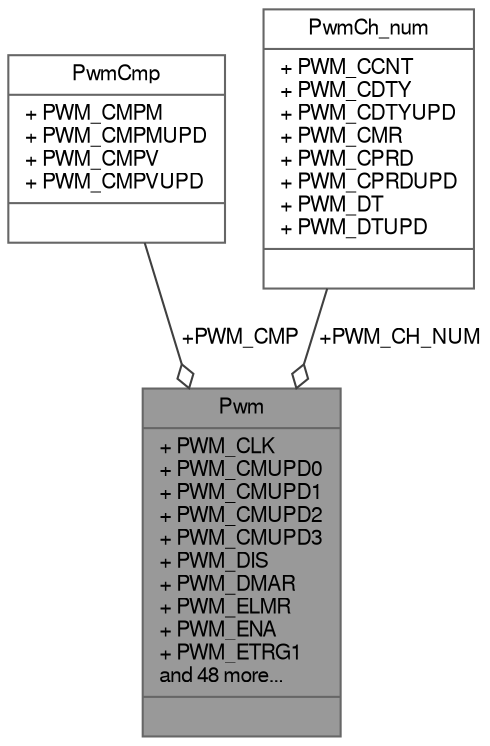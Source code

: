 digraph "Pwm"
{
 // LATEX_PDF_SIZE
  bgcolor="transparent";
  edge [fontname=FreeSans,fontsize=10,labelfontname=FreeSans,labelfontsize=10];
  node [fontname=FreeSans,fontsize=10,shape=box,height=0.2,width=0.4];
  Node1 [shape=record,label="{Pwm\n|+ PWM_CLK\l+ PWM_CMUPD0\l+ PWM_CMUPD1\l+ PWM_CMUPD2\l+ PWM_CMUPD3\l+ PWM_DIS\l+ PWM_DMAR\l+ PWM_ELMR\l+ PWM_ENA\l+ PWM_ETRG1\land 48 more...\l|}",height=0.2,width=0.4,color="gray40", fillcolor="grey60", style="filled", fontcolor="black",tooltip=" "];
  Node2 -> Node1 [color="grey25",style="solid",label=" +PWM_CMP" ,arrowhead="odiamond"];
  Node2 [shape=record,label="{PwmCmp\n|+ PWM_CMPM\l+ PWM_CMPMUPD\l+ PWM_CMPV\l+ PWM_CMPVUPD\l|}",height=0.2,width=0.4,color="gray40", fillcolor="white", style="filled",URL="$struct_pwm_cmp.html",tooltip="PwmCmp hardware registers."];
  Node3 -> Node1 [color="grey25",style="solid",label=" +PWM_CH_NUM" ,arrowhead="odiamond"];
  Node3 [shape=record,label="{PwmCh_num\n|+ PWM_CCNT\l+ PWM_CDTY\l+ PWM_CDTYUPD\l+ PWM_CMR\l+ PWM_CPRD\l+ PWM_CPRDUPD\l+ PWM_DT\l+ PWM_DTUPD\l|}",height=0.2,width=0.4,color="gray40", fillcolor="white", style="filled",URL="$struct_pwm_ch__num.html",tooltip="PwmCh_num hardware registers."];
}
